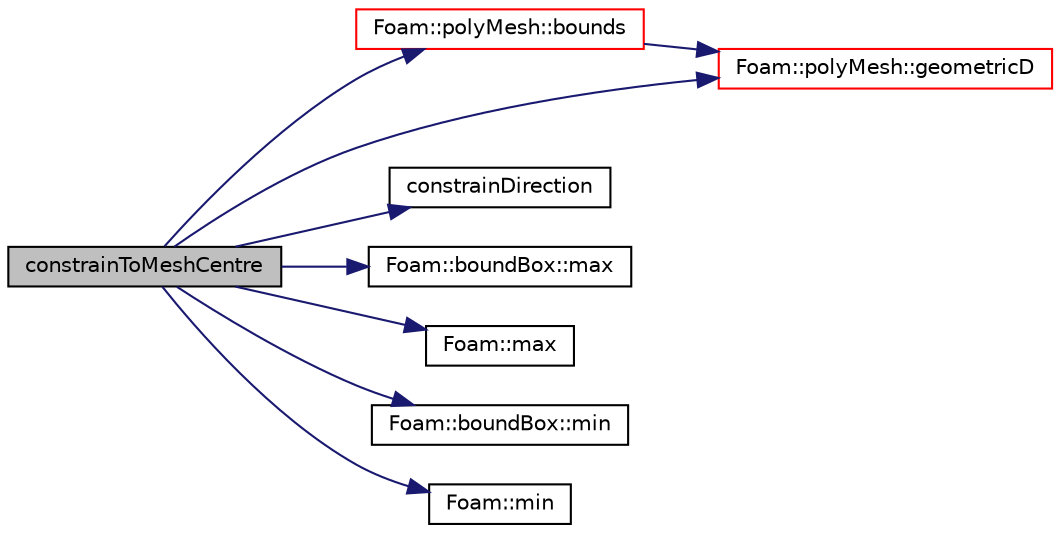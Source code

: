 digraph "constrainToMeshCentre"
{
  bgcolor="transparent";
  edge [fontname="Helvetica",fontsize="10",labelfontname="Helvetica",labelfontsize="10"];
  node [fontname="Helvetica",fontsize="10",shape=record];
  rankdir="LR";
  Node2754 [label="constrainToMeshCentre",height=0.2,width=0.4,color="black", fillcolor="grey75", style="filled", fontcolor="black"];
  Node2754 -> Node2755 [color="midnightblue",fontsize="10",style="solid",fontname="Helvetica"];
  Node2755 [label="Foam::polyMesh::bounds",height=0.2,width=0.4,color="red",URL="$a28565.html#af0b8fd78dbff2bbd5d76f5c2e8569fbe",tooltip="Return mesh bounding box. "];
  Node2755 -> Node2848 [color="midnightblue",fontsize="10",style="solid",fontname="Helvetica"];
  Node2848 [label="Foam::polyMesh::geometricD",height=0.2,width=0.4,color="red",URL="$a28565.html#afeb0c5ec9cb10317d78597051a1bead2",tooltip="Return the vector of geometric directions in mesh. "];
  Node2754 -> Node2906 [color="midnightblue",fontsize="10",style="solid",fontname="Helvetica"];
  Node2906 [label="constrainDirection",height=0.2,width=0.4,color="black",URL="$a21883.html#a05919d3e656fa4d04e9c3918d5b01b24",tooltip="Set the constrained components of directions/velocity to zero. "];
  Node2754 -> Node2848 [color="midnightblue",fontsize="10",style="solid",fontname="Helvetica"];
  Node2754 -> Node2838 [color="midnightblue",fontsize="10",style="solid",fontname="Helvetica"];
  Node2838 [label="Foam::boundBox::max",height=0.2,width=0.4,color="black",URL="$a28253.html#a43279cd20862e64a21c8c82ee6c2441b",tooltip="Maximum describing the bounding box. "];
  Node2754 -> Node2839 [color="midnightblue",fontsize="10",style="solid",fontname="Helvetica"];
  Node2839 [label="Foam::max",height=0.2,width=0.4,color="black",URL="$a21851.html#ac993e906cf2774ae77e666bc24e81733"];
  Node2754 -> Node2840 [color="midnightblue",fontsize="10",style="solid",fontname="Helvetica"];
  Node2840 [label="Foam::boundBox::min",height=0.2,width=0.4,color="black",URL="$a28253.html#a41bea928bbb72b904d07db28570b07bd",tooltip="Minimum describing the bounding box. "];
  Node2754 -> Node2907 [color="midnightblue",fontsize="10",style="solid",fontname="Helvetica"];
  Node2907 [label="Foam::min",height=0.2,width=0.4,color="black",URL="$a21851.html#a253e112ad2d56d96230ff39ea7f442dc"];
}
